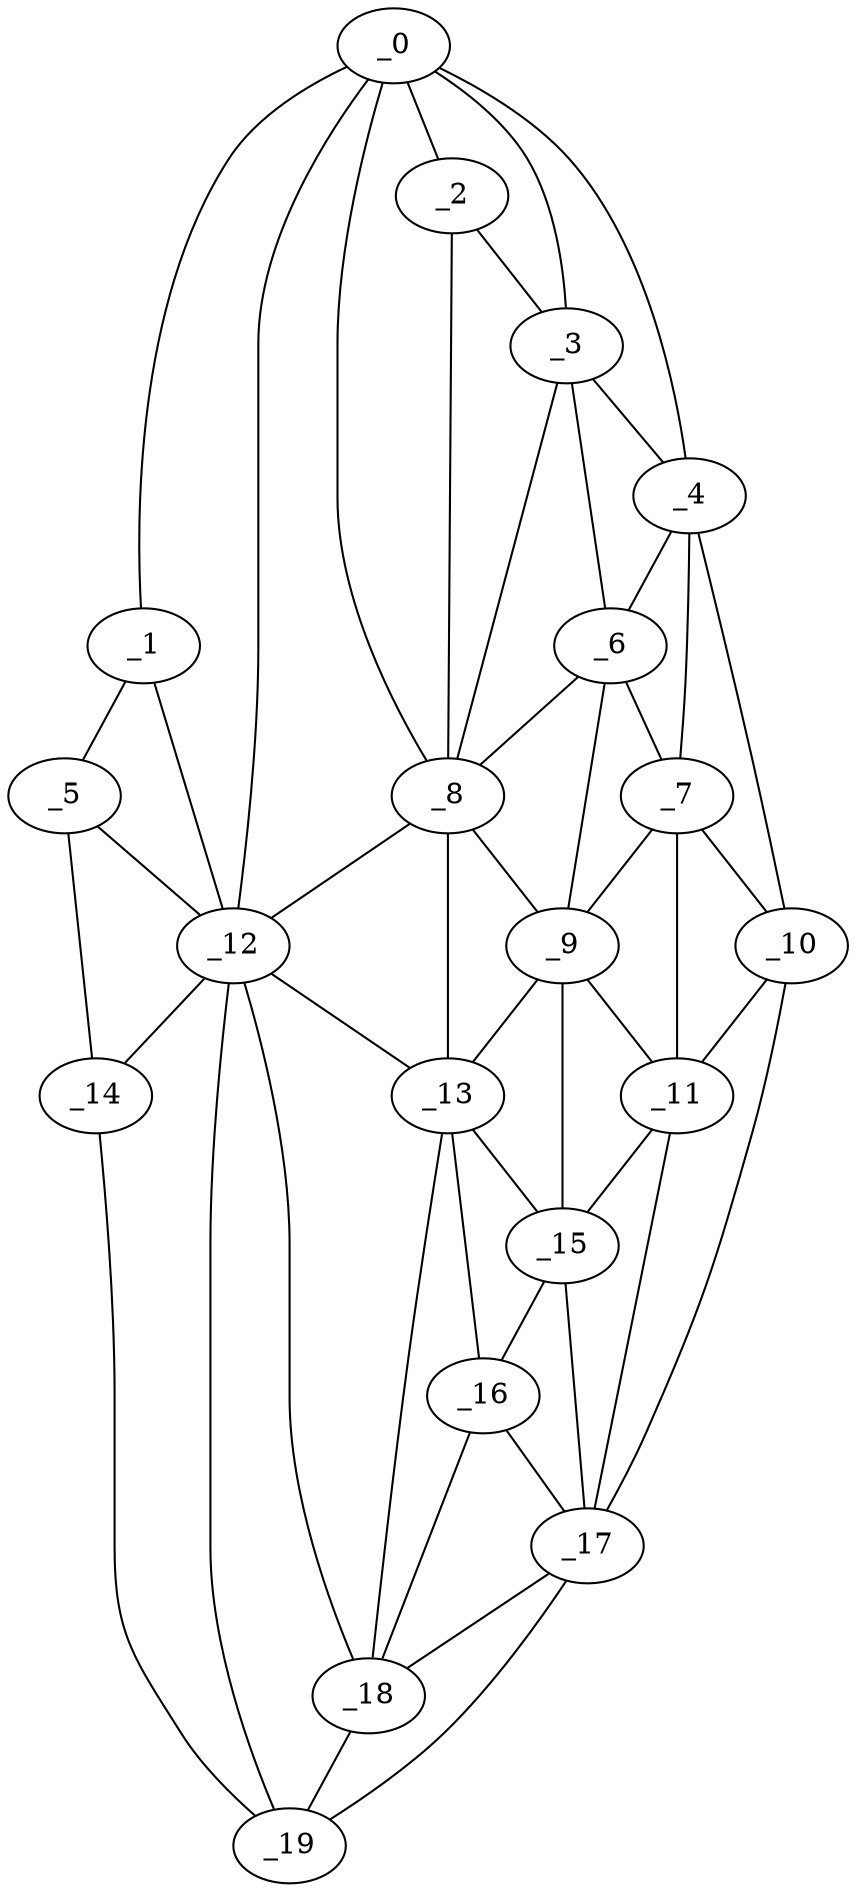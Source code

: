 graph "obj5__145.gxl" {
	_0	 [x=37,
		y=58];
	_1	 [x=38,
		y=47];
	_0 -- _1	 [valence=1];
	_2	 [x=38,
		y=81];
	_0 -- _2	 [valence=1];
	_3	 [x=38,
		y=91];
	_0 -- _3	 [valence=2];
	_4	 [x=38,
		y=108];
	_0 -- _4	 [valence=1];
	_8	 [x=51,
		y=87];
	_0 -- _8	 [valence=2];
	_12	 [x=80,
		y=65];
	_0 -- _12	 [valence=1];
	_5	 [x=44,
		y=27];
	_1 -- _5	 [valence=1];
	_1 -- _12	 [valence=2];
	_2 -- _3	 [valence=2];
	_2 -- _8	 [valence=2];
	_3 -- _4	 [valence=2];
	_6	 [x=49,
		y=100];
	_3 -- _6	 [valence=2];
	_3 -- _8	 [valence=1];
	_4 -- _6	 [valence=2];
	_7	 [x=50,
		y=111];
	_4 -- _7	 [valence=2];
	_10	 [x=57,
		y=124];
	_4 -- _10	 [valence=1];
	_5 -- _12	 [valence=1];
	_14	 [x=90,
		y=27];
	_5 -- _14	 [valence=1];
	_6 -- _7	 [valence=2];
	_6 -- _8	 [valence=1];
	_9	 [x=56,
		y=99];
	_6 -- _9	 [valence=2];
	_7 -- _9	 [valence=1];
	_7 -- _10	 [valence=2];
	_11	 [x=58,
		y=114];
	_7 -- _11	 [valence=2];
	_8 -- _9	 [valence=1];
	_8 -- _12	 [valence=2];
	_13	 [x=82,
		y=69];
	_8 -- _13	 [valence=2];
	_9 -- _11	 [valence=2];
	_9 -- _13	 [valence=2];
	_15	 [x=90,
		y=95];
	_9 -- _15	 [valence=2];
	_10 -- _11	 [valence=1];
	_17	 [x=93,
		y=112];
	_10 -- _17	 [valence=1];
	_11 -- _15	 [valence=2];
	_11 -- _17	 [valence=2];
	_12 -- _13	 [valence=1];
	_12 -- _14	 [valence=2];
	_18	 [x=94,
		y=56];
	_12 -- _18	 [valence=2];
	_19	 [x=95,
		y=48];
	_12 -- _19	 [valence=1];
	_13 -- _15	 [valence=1];
	_16	 [x=91,
		y=77];
	_13 -- _16	 [valence=2];
	_13 -- _18	 [valence=2];
	_14 -- _19	 [valence=1];
	_15 -- _16	 [valence=2];
	_15 -- _17	 [valence=2];
	_16 -- _17	 [valence=2];
	_16 -- _18	 [valence=2];
	_17 -- _18	 [valence=1];
	_17 -- _19	 [valence=1];
	_18 -- _19	 [valence=2];
}
